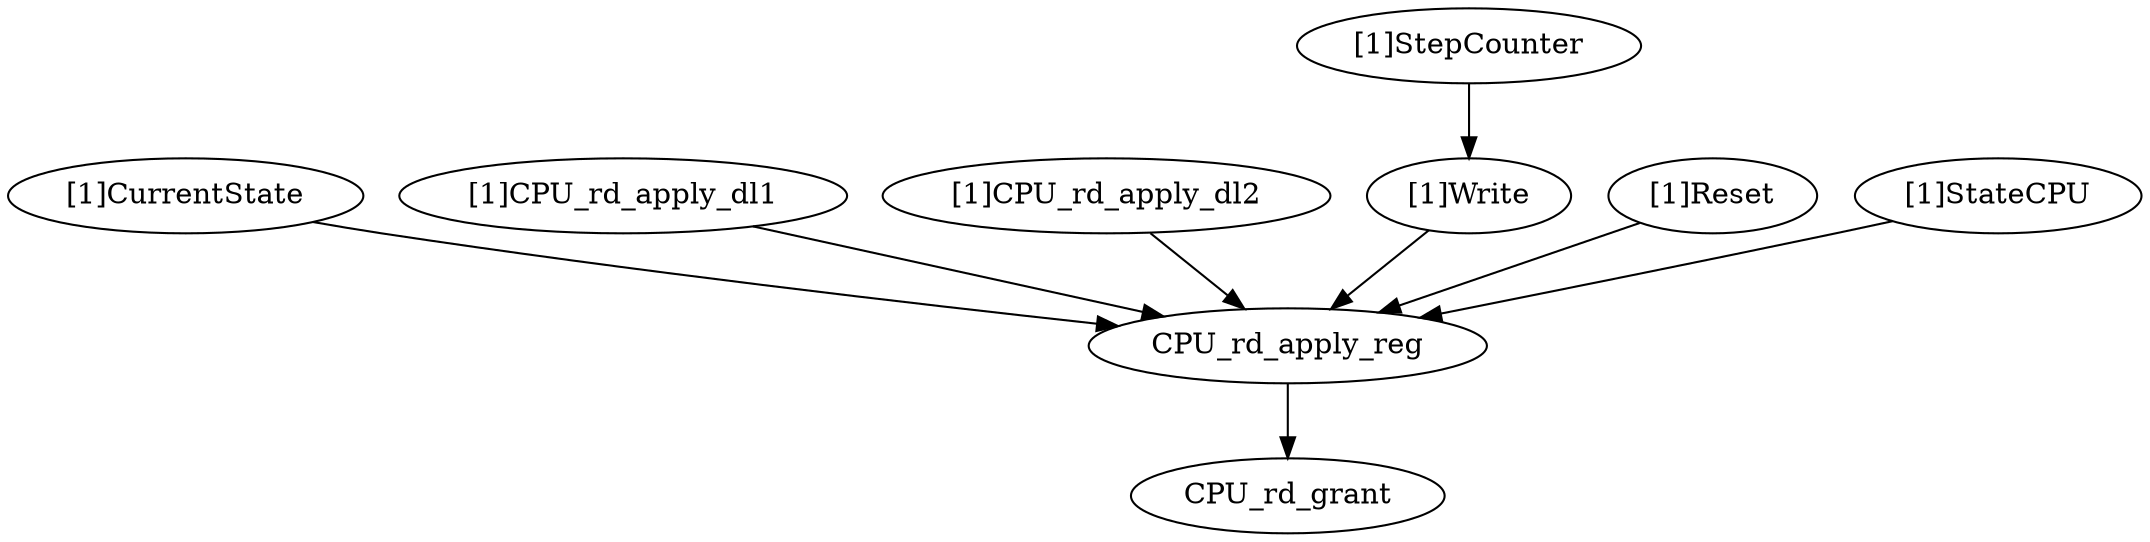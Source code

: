 strict digraph "" {
	"[1]CurrentState"	 [complexity=5,
		importance=0.121027795426,
		rank=0.0242055590853];
	CPU_rd_apply_reg	 [complexity=2,
		importance=0.0835893313455,
		rank=0.0417946656727];
	"[1]CurrentState" -> CPU_rd_apply_reg;
	CPU_rd_grant	 [complexity=0,
		importance=0.0252693273532,
		rank=0.0];
	CPU_rd_apply_reg -> CPU_rd_grant;
	"[1]CPU_rd_apply_dl1"	 [complexity=4,
		importance=0.19975196754,
		rank=0.0499379918849];
	"[1]CPU_rd_apply_dl1" -> CPU_rd_apply_reg;
	"[1]CPU_rd_apply_dl2"	 [complexity=4,
		importance=0.194628797773,
		rank=0.0486571994433];
	"[1]CPU_rd_apply_dl2" -> CPU_rd_apply_reg;
	"[1]Write"	 [complexity=5,
		importance=0.112207911792,
		rank=0.0224415823585];
	"[1]Write" -> CPU_rd_apply_reg;
	"[1]Reset"	 [complexity=3,
		importance=0.27187180994,
		rank=0.0906239366468];
	"[1]Reset" -> CPU_rd_apply_reg;
	"[1]StateCPU"	 [complexity=5,
		importance=0.104693147249,
		rank=0.0209386294499];
	"[1]StateCPU" -> CPU_rd_apply_reg;
	"[1]StepCounter"	 [complexity=9,
		importance=0.954026218101,
		rank=0.106002913122];
	"[1]StepCounter" -> "[1]Write";
}

